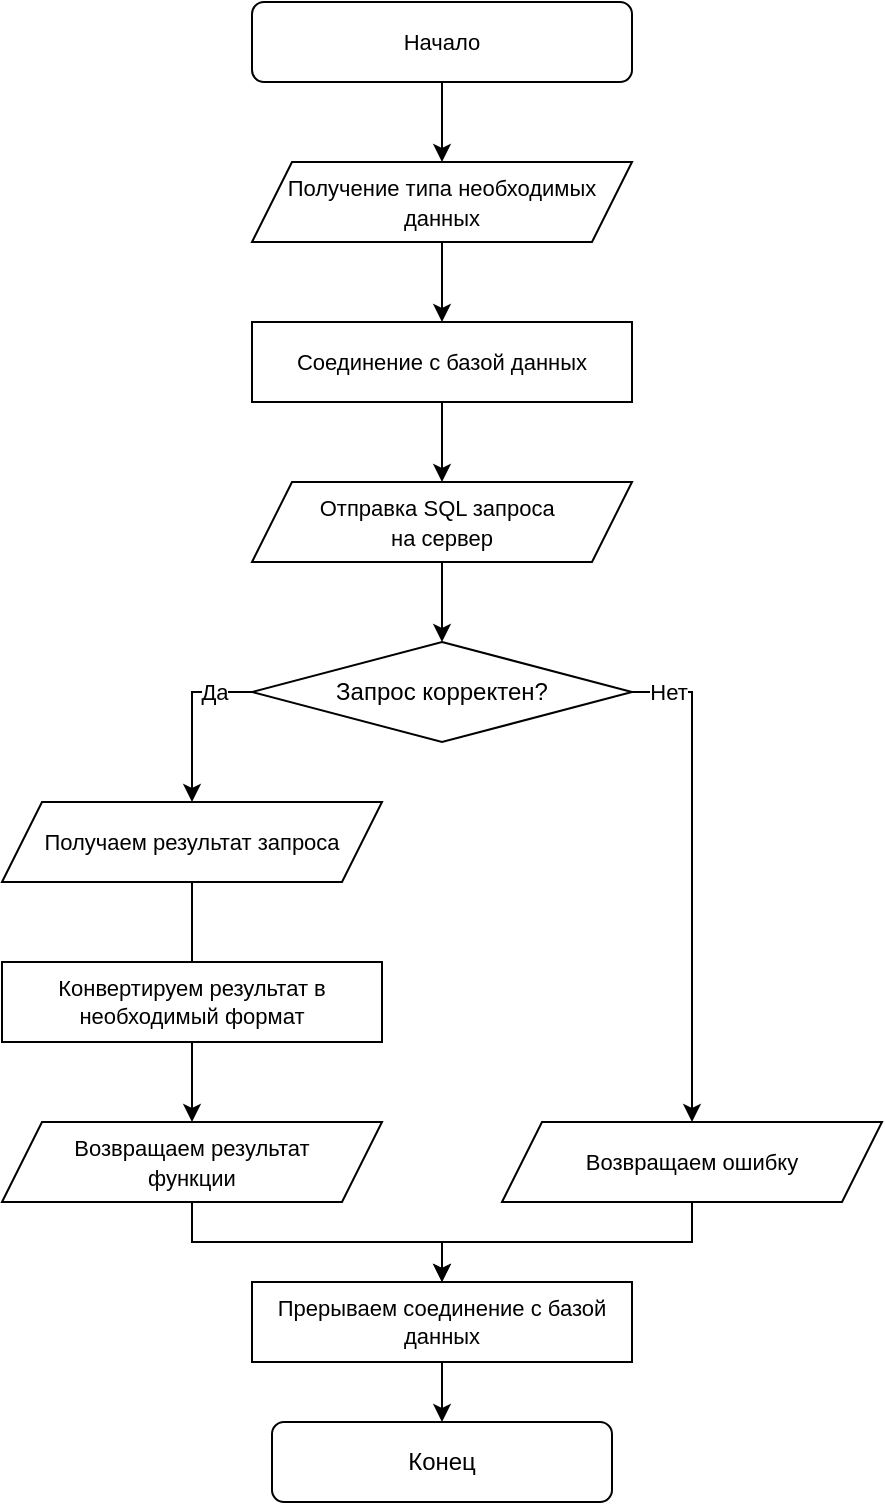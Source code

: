 <mxfile version="18.1.3" type="device"><diagram id="C5RBs43oDa-KdzZeNtuy" name="Page-1"><mxGraphModel dx="1203" dy="720" grid="1" gridSize="10" guides="1" tooltips="1" connect="1" arrows="1" fold="1" page="1" pageScale="1" pageWidth="827" pageHeight="1169" math="0" shadow="0"><root><mxCell id="WIyWlLk6GJQsqaUBKTNV-0"/><mxCell id="WIyWlLk6GJQsqaUBKTNV-1" parent="WIyWlLk6GJQsqaUBKTNV-0"/><mxCell id="mK5s5GBLqwpByFAP1f_a-11" style="edgeStyle=orthogonalEdgeStyle;rounded=0;orthogonalLoop=1;jettySize=auto;html=1;exitX=0.5;exitY=1;exitDx=0;exitDy=0;entryX=0.5;entryY=0;entryDx=0;entryDy=0;fontSize=11;" edge="1" parent="WIyWlLk6GJQsqaUBKTNV-1" source="mK5s5GBLqwpByFAP1f_a-12" target="mK5s5GBLqwpByFAP1f_a-14"><mxGeometry relative="1" as="geometry"/></mxCell><mxCell id="mK5s5GBLqwpByFAP1f_a-12" value="&lt;font style=&quot;font-size: 11px&quot;&gt;Начало&lt;/font&gt;" style="rounded=1;whiteSpace=wrap;html=1;fontSize=12;glass=0;strokeWidth=1;shadow=0;" vertex="1" parent="WIyWlLk6GJQsqaUBKTNV-1"><mxGeometry x="220" y="200" width="190" height="40" as="geometry"/></mxCell><mxCell id="mK5s5GBLqwpByFAP1f_a-52" style="edgeStyle=orthogonalEdgeStyle;rounded=0;orthogonalLoop=1;jettySize=auto;html=1;exitX=0.5;exitY=1;exitDx=0;exitDy=0;entryX=0.5;entryY=0;entryDx=0;entryDy=0;fontSize=11;" edge="1" parent="WIyWlLk6GJQsqaUBKTNV-1" source="mK5s5GBLqwpByFAP1f_a-14" target="mK5s5GBLqwpByFAP1f_a-51"><mxGeometry relative="1" as="geometry"/></mxCell><mxCell id="mK5s5GBLqwpByFAP1f_a-14" value="&lt;font style=&quot;font-size: 11px&quot;&gt;Получение типа необходимых&lt;br&gt;данных&lt;br&gt;&lt;/font&gt;" style="shape=parallelogram;perimeter=parallelogramPerimeter;whiteSpace=wrap;html=1;fixedSize=1;fontFamily=Helvetica;fontSize=12;" vertex="1" parent="WIyWlLk6GJQsqaUBKTNV-1"><mxGeometry x="220" y="280" width="190" height="40" as="geometry"/></mxCell><mxCell id="mK5s5GBLqwpByFAP1f_a-44" style="edgeStyle=orthogonalEdgeStyle;rounded=0;orthogonalLoop=1;jettySize=auto;html=1;exitX=0.5;exitY=1;exitDx=0;exitDy=0;entryX=0.5;entryY=0;entryDx=0;entryDy=0;fontSize=11;startArrow=none;" edge="1" parent="WIyWlLk6GJQsqaUBKTNV-1" source="mK5s5GBLqwpByFAP1f_a-57" target="mK5s5GBLqwpByFAP1f_a-36"><mxGeometry relative="1" as="geometry"/></mxCell><mxCell id="mK5s5GBLqwpByFAP1f_a-16" value="&lt;span style=&quot;font-size: 11px;&quot;&gt;Получаем результат запроса&lt;br&gt;&lt;/span&gt;" style="shape=parallelogram;perimeter=parallelogramPerimeter;whiteSpace=wrap;html=1;fixedSize=1;fontFamily=Helvetica;fontSize=12;" vertex="1" parent="WIyWlLk6GJQsqaUBKTNV-1"><mxGeometry x="95" y="600" width="190" height="40" as="geometry"/></mxCell><mxCell id="mK5s5GBLqwpByFAP1f_a-22" value="Конец" style="rounded=1;whiteSpace=wrap;html=1;fontSize=12;glass=0;strokeWidth=1;shadow=0;" vertex="1" parent="WIyWlLk6GJQsqaUBKTNV-1"><mxGeometry x="230" y="910" width="170" height="40" as="geometry"/></mxCell><mxCell id="mK5s5GBLqwpByFAP1f_a-30" style="edgeStyle=orthogonalEdgeStyle;rounded=0;orthogonalLoop=1;jettySize=auto;html=1;exitX=0;exitY=0.5;exitDx=0;exitDy=0;fontSize=11;entryX=0.5;entryY=0;entryDx=0;entryDy=0;" edge="1" parent="WIyWlLk6GJQsqaUBKTNV-1" source="mK5s5GBLqwpByFAP1f_a-34" target="mK5s5GBLqwpByFAP1f_a-16"><mxGeometry relative="1" as="geometry"><Array as="points"><mxPoint x="190" y="545"/><mxPoint x="190" y="600"/></Array><mxPoint x="180" y="630" as="targetPoint"/></mxGeometry></mxCell><mxCell id="mK5s5GBLqwpByFAP1f_a-31" value="Да" style="edgeLabel;html=1;align=center;verticalAlign=middle;resizable=0;points=[];fontSize=11;" vertex="1" connectable="0" parent="mK5s5GBLqwpByFAP1f_a-30"><mxGeometry x="-0.797" y="-1" relative="1" as="geometry"><mxPoint x="-11" y="1" as="offset"/></mxGeometry></mxCell><mxCell id="mK5s5GBLqwpByFAP1f_a-46" style="edgeStyle=orthogonalEdgeStyle;rounded=0;orthogonalLoop=1;jettySize=auto;html=1;exitX=1;exitY=0.5;exitDx=0;exitDy=0;entryX=0.5;entryY=0;entryDx=0;entryDy=0;fontSize=11;" edge="1" parent="WIyWlLk6GJQsqaUBKTNV-1" source="mK5s5GBLqwpByFAP1f_a-34" target="mK5s5GBLqwpByFAP1f_a-48"><mxGeometry relative="1" as="geometry"><Array as="points"><mxPoint x="440" y="545"/><mxPoint x="440" y="720"/></Array></mxGeometry></mxCell><mxCell id="mK5s5GBLqwpByFAP1f_a-47" value="Нет" style="edgeLabel;html=1;align=center;verticalAlign=middle;resizable=0;points=[];fontSize=11;" vertex="1" connectable="0" parent="mK5s5GBLqwpByFAP1f_a-46"><mxGeometry x="-0.883" y="3" relative="1" as="geometry"><mxPoint x="3" y="3" as="offset"/></mxGeometry></mxCell><mxCell id="mK5s5GBLqwpByFAP1f_a-34" value="Запрос корректен?" style="rhombus;whiteSpace=wrap;html=1;fontFamily=Helvetica;fontSize=12;" vertex="1" parent="WIyWlLk6GJQsqaUBKTNV-1"><mxGeometry x="220" y="520" width="190" height="50" as="geometry"/></mxCell><mxCell id="mK5s5GBLqwpByFAP1f_a-45" style="edgeStyle=orthogonalEdgeStyle;rounded=0;orthogonalLoop=1;jettySize=auto;html=1;entryX=0.5;entryY=0;entryDx=0;entryDy=0;fontSize=11;" edge="1" parent="WIyWlLk6GJQsqaUBKTNV-1" source="mK5s5GBLqwpByFAP1f_a-36" target="mK5s5GBLqwpByFAP1f_a-55"><mxGeometry relative="1" as="geometry"/></mxCell><mxCell id="mK5s5GBLqwpByFAP1f_a-36" value="&lt;span style=&quot;font-size: 11px;&quot;&gt;Возвращаем результат &lt;br&gt;функции&lt;br&gt;&lt;/span&gt;" style="shape=parallelogram;perimeter=parallelogramPerimeter;whiteSpace=wrap;html=1;fixedSize=1;fontFamily=Helvetica;fontSize=12;" vertex="1" parent="WIyWlLk6GJQsqaUBKTNV-1"><mxGeometry x="95" y="760" width="190" height="40" as="geometry"/></mxCell><mxCell id="mK5s5GBLqwpByFAP1f_a-42" style="edgeStyle=orthogonalEdgeStyle;rounded=0;orthogonalLoop=1;jettySize=auto;html=1;exitX=0.5;exitY=1;exitDx=0;exitDy=0;entryX=0.5;entryY=0;entryDx=0;entryDy=0;fontSize=11;" edge="1" parent="WIyWlLk6GJQsqaUBKTNV-1" source="mK5s5GBLqwpByFAP1f_a-37" target="mK5s5GBLqwpByFAP1f_a-34"><mxGeometry relative="1" as="geometry"/></mxCell><mxCell id="mK5s5GBLqwpByFAP1f_a-37" value="&lt;font style=&quot;font-size: 11px&quot;&gt;Отправка SQL запроса&lt;span style=&quot;white-space: pre;&quot;&gt;&#9;&lt;/span&gt;&lt;br&gt;на сервер&lt;br&gt;&lt;/font&gt;" style="shape=parallelogram;perimeter=parallelogramPerimeter;whiteSpace=wrap;html=1;fixedSize=1;fontFamily=Helvetica;fontSize=12;" vertex="1" parent="WIyWlLk6GJQsqaUBKTNV-1"><mxGeometry x="220" y="440" width="190" height="40" as="geometry"/></mxCell><mxCell id="mK5s5GBLqwpByFAP1f_a-50" style="edgeStyle=orthogonalEdgeStyle;rounded=0;orthogonalLoop=1;jettySize=auto;html=1;exitX=0.5;exitY=1;exitDx=0;exitDy=0;entryX=0.5;entryY=0;entryDx=0;entryDy=0;fontSize=11;" edge="1" parent="WIyWlLk6GJQsqaUBKTNV-1" source="mK5s5GBLqwpByFAP1f_a-48" target="mK5s5GBLqwpByFAP1f_a-55"><mxGeometry relative="1" as="geometry"/></mxCell><mxCell id="mK5s5GBLqwpByFAP1f_a-48" value="&lt;span style=&quot;font-size: 11px;&quot;&gt;Возвращаем ошибку&lt;/span&gt;" style="shape=parallelogram;perimeter=parallelogramPerimeter;whiteSpace=wrap;html=1;fixedSize=1;fontFamily=Helvetica;fontSize=12;" vertex="1" parent="WIyWlLk6GJQsqaUBKTNV-1"><mxGeometry x="345" y="760" width="190" height="40" as="geometry"/></mxCell><mxCell id="mK5s5GBLqwpByFAP1f_a-53" style="edgeStyle=orthogonalEdgeStyle;rounded=0;orthogonalLoop=1;jettySize=auto;html=1;exitX=0.5;exitY=1;exitDx=0;exitDy=0;entryX=0.5;entryY=0;entryDx=0;entryDy=0;fontSize=11;" edge="1" parent="WIyWlLk6GJQsqaUBKTNV-1" source="mK5s5GBLqwpByFAP1f_a-51" target="mK5s5GBLqwpByFAP1f_a-37"><mxGeometry relative="1" as="geometry"/></mxCell><mxCell id="mK5s5GBLqwpByFAP1f_a-51" value="Соединение с базой данных" style="rounded=0;whiteSpace=wrap;html=1;fontSize=11;" vertex="1" parent="WIyWlLk6GJQsqaUBKTNV-1"><mxGeometry x="220" y="360" width="190" height="40" as="geometry"/></mxCell><mxCell id="mK5s5GBLqwpByFAP1f_a-56" style="edgeStyle=orthogonalEdgeStyle;rounded=0;orthogonalLoop=1;jettySize=auto;html=1;exitX=0.5;exitY=1;exitDx=0;exitDy=0;entryX=0.5;entryY=0;entryDx=0;entryDy=0;fontSize=11;" edge="1" parent="WIyWlLk6GJQsqaUBKTNV-1" source="mK5s5GBLqwpByFAP1f_a-55" target="mK5s5GBLqwpByFAP1f_a-22"><mxGeometry relative="1" as="geometry"/></mxCell><mxCell id="mK5s5GBLqwpByFAP1f_a-55" value="Прерываем соединение с базой данных" style="rounded=0;whiteSpace=wrap;html=1;fontSize=11;" vertex="1" parent="WIyWlLk6GJQsqaUBKTNV-1"><mxGeometry x="220" y="840" width="190" height="40" as="geometry"/></mxCell><mxCell id="mK5s5GBLqwpByFAP1f_a-57" value="Конвертируем результат в&lt;br&gt;необходимый формат" style="rounded=0;whiteSpace=wrap;html=1;fontSize=11;" vertex="1" parent="WIyWlLk6GJQsqaUBKTNV-1"><mxGeometry x="95" y="680" width="190" height="40" as="geometry"/></mxCell><mxCell id="mK5s5GBLqwpByFAP1f_a-58" value="" style="edgeStyle=orthogonalEdgeStyle;rounded=0;orthogonalLoop=1;jettySize=auto;html=1;exitX=0.5;exitY=1;exitDx=0;exitDy=0;entryX=0.5;entryY=0;entryDx=0;entryDy=0;fontSize=11;endArrow=none;" edge="1" parent="WIyWlLk6GJQsqaUBKTNV-1" source="mK5s5GBLqwpByFAP1f_a-16" target="mK5s5GBLqwpByFAP1f_a-57"><mxGeometry relative="1" as="geometry"><mxPoint x="190.0" y="640" as="sourcePoint"/><mxPoint x="190.0" y="727" as="targetPoint"/></mxGeometry></mxCell></root></mxGraphModel></diagram></mxfile>